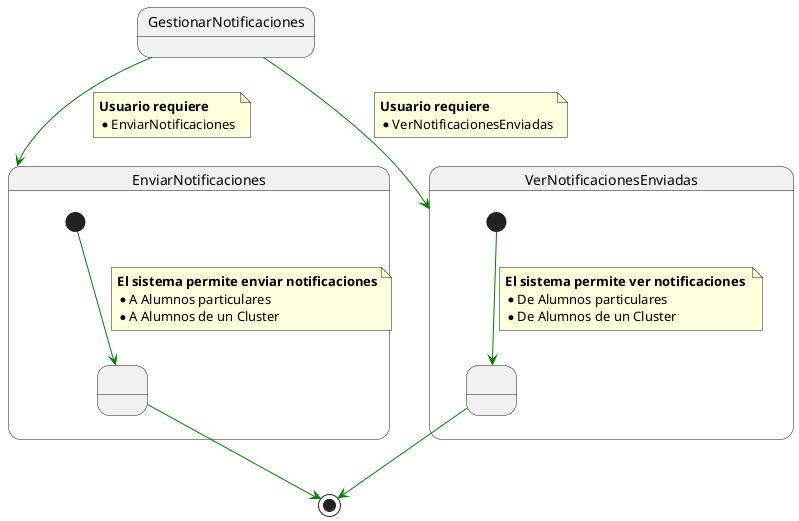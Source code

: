 @startuml GestionarNotificaciones

State GestionarNotificaciones

State EnviarNotificaciones{ 

  State state1 as " "

  [*] -[#green]-> state1

  note on link 
    <b>El sistema permite enviar notificaciones
    * A Alumnos particulares
    * A Alumnos de un Cluster
  end note
 
} 

State VerNotificacionesEnviadas{ 

  State state2 as " "

  [*] -[#green]-> state2

  note on link 
    <b>El sistema permite ver notificaciones 
    * De Alumnos particulares
    * De Alumnos de un Cluster
  end note

} 

GestionarNotificaciones-[#green]-> EnviarNotificaciones

note on link
 <b>Usuario requiere
 * EnviarNotificaciones
end note

GestionarNotificaciones-[#green]-> VerNotificacionesEnviadas

note on link
 <b>Usuario requiere
 * VerNotificacionesEnviadas
end note

state1 -[#green]-> [*] 
state2 -[#green]-> [*] 

@enduml